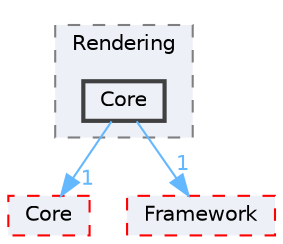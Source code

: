 digraph "D:/Peridyno/peridyno/src/Rendering/Core"
{
 // LATEX_PDF_SIZE
  bgcolor="transparent";
  edge [fontname=Helvetica,fontsize=10,labelfontname=Helvetica,labelfontsize=10];
  node [fontname=Helvetica,fontsize=10,shape=box,height=0.2,width=0.4];
  compound=true
  subgraph clusterdir_764a12c72bc3d9052d5e3ebe390f3c27 {
    graph [ bgcolor="#edf0f7", pencolor="grey50", label="Rendering", fontname=Helvetica,fontsize=10 style="filled,dashed", URL="dir_764a12c72bc3d9052d5e3ebe390f3c27.html",tooltip=""]
  dir_4ad8273fa338df4f81dae295f2b3a96c [label="Core", fillcolor="#edf0f7", color="grey25", style="filled,bold", URL="dir_4ad8273fa338df4f81dae295f2b3a96c.html",tooltip=""];
  }
  dir_18ab09de471ddf4a6c726bf6f36eb1c9 [label="Core", fillcolor="#edf0f7", color="red", style="filled,dashed", URL="dir_18ab09de471ddf4a6c726bf6f36eb1c9.html",tooltip=""];
  dir_72c161997c5186b0a4bbf39a44809cf4 [label="Framework", fillcolor="#edf0f7", color="red", style="filled,dashed", URL="dir_72c161997c5186b0a4bbf39a44809cf4.html",tooltip=""];
  dir_4ad8273fa338df4f81dae295f2b3a96c->dir_18ab09de471ddf4a6c726bf6f36eb1c9 [headlabel="1", labeldistance=1.5 headhref="dir_000015_000014.html" href="dir_000015_000014.html" color="steelblue1" fontcolor="steelblue1"];
  dir_4ad8273fa338df4f81dae295f2b3a96c->dir_72c161997c5186b0a4bbf39a44809cf4 [headlabel="1", labeldistance=1.5 headhref="dir_000015_000027.html" href="dir_000015_000027.html" color="steelblue1" fontcolor="steelblue1"];
}
